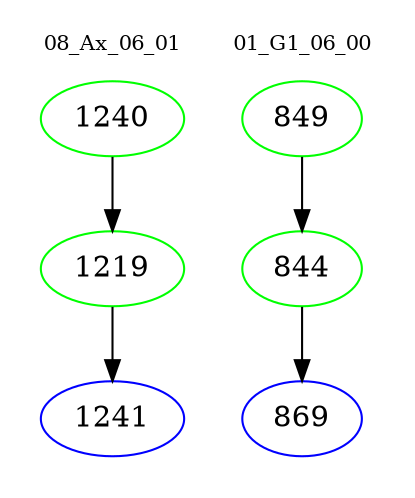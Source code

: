 digraph{
subgraph cluster_0 {
color = white
label = "08_Ax_06_01";
fontsize=10;
T0_1240 [label="1240", color="green"]
T0_1240 -> T0_1219 [color="black"]
T0_1219 [label="1219", color="green"]
T0_1219 -> T0_1241 [color="black"]
T0_1241 [label="1241", color="blue"]
}
subgraph cluster_1 {
color = white
label = "01_G1_06_00";
fontsize=10;
T1_849 [label="849", color="green"]
T1_849 -> T1_844 [color="black"]
T1_844 [label="844", color="green"]
T1_844 -> T1_869 [color="black"]
T1_869 [label="869", color="blue"]
}
}
